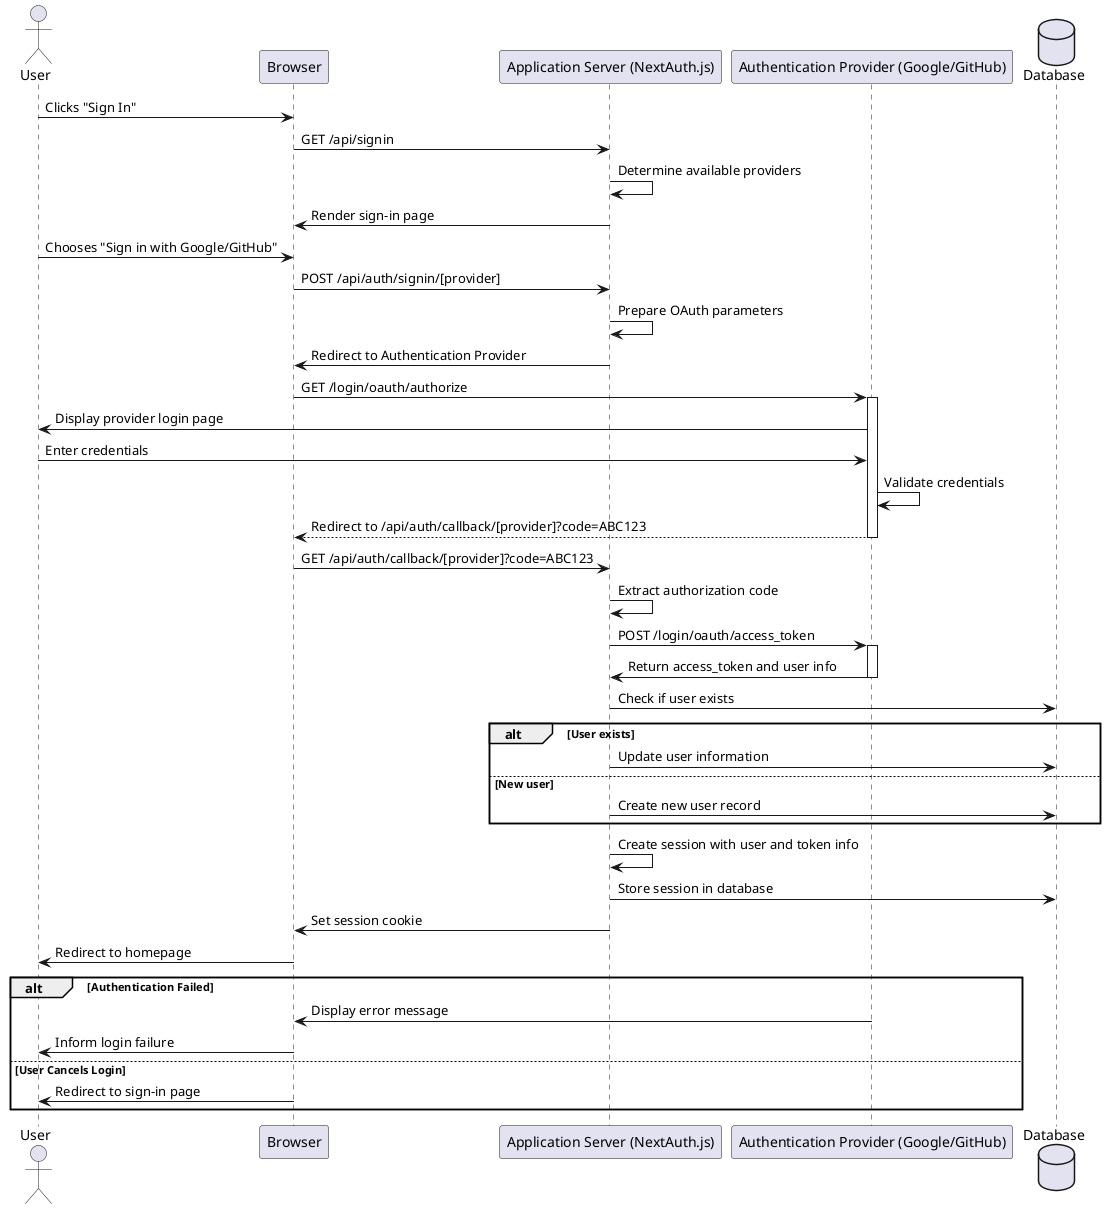 @startuml
actor User
participant "Browser" as Browser
participant "Application Server (NextAuth.js)" as AppServer
participant "Authentication Provider (Google/GitHub)" as AuthProvider
database "Database" as DB

User -> Browser : Clicks "Sign In"
Browser -> AppServer : GET /api/signin
AppServer -> AppServer : Determine available providers
AppServer -> Browser : Render sign-in page

User -> Browser : Chooses "Sign in with Google/GitHub"
Browser -> AppServer : POST /api/auth/signin/[provider]
AppServer -> AppServer : Prepare OAuth parameters
AppServer -> Browser : Redirect to Authentication Provider

Browser -> AuthProvider : GET /login/oauth/authorize
activate AuthProvider
AuthProvider -> User : Display provider login page
User -> AuthProvider : Enter credentials
AuthProvider -> AuthProvider : Validate credentials
AuthProvider --> Browser : Redirect to /api/auth/callback/[provider]?code=ABC123
deactivate AuthProvider

Browser -> AppServer : GET /api/auth/callback/[provider]?code=ABC123
AppServer -> AppServer : Extract authorization code
AppServer -> AuthProvider : POST /login/oauth/access_token
activate AuthProvider
AuthProvider -> AppServer : Return access_token and user info
deactivate AuthProvider

AppServer -> DB : Check if user exists
alt User exists
    AppServer -> DB : Update user information
else New user
    AppServer -> DB : Create new user record
end

AppServer -> AppServer : Create session with user and token info
AppServer -> DB : Store session in database
AppServer -> Browser : Set session cookie

Browser -> User : Redirect to homepage

alt Authentication Failed
    AuthProvider -> Browser : Display error message
    Browser -> User : Inform login failure
else User Cancels Login
    Browser -> User : Redirect to sign-in page
end
@enduml

